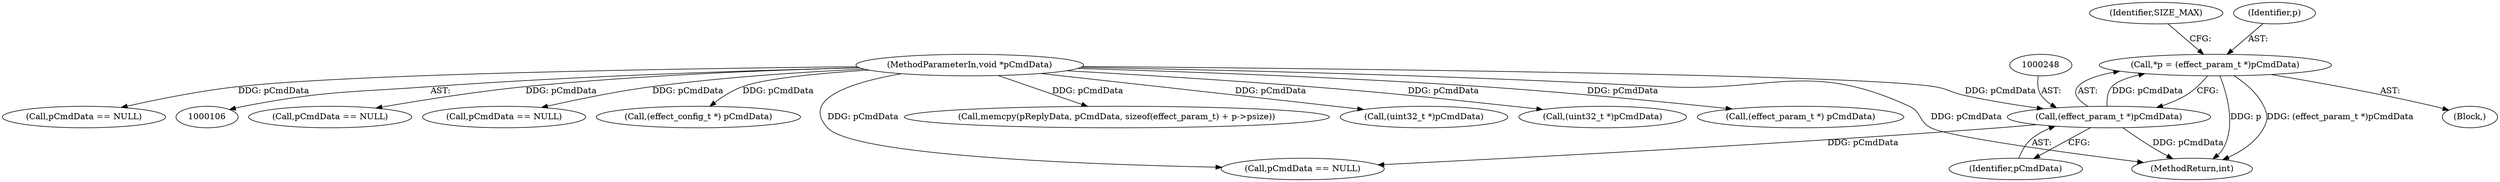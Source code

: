 digraph "0_Android_f490fc335772a9b14e78997486f4a572b0594c04_0@pointer" {
"1000245" [label="(Call,*p = (effect_param_t *)pCmdData)"];
"1000247" [label="(Call,(effect_param_t *)pCmdData)"];
"1000110" [label="(MethodParameterIn,void *pCmdData)"];
"1000169" [label="(Call,pCmdData == NULL)"];
"1000249" [label="(Identifier,pCmdData)"];
"1000270" [label="(Call,pCmdData == NULL)"];
"1000376" [label="(Call,pCmdData == NULL)"];
"1000203" [label="(Call,(effect_config_t *) pCmdData)"];
"1000685" [label="(MethodReturn,int)"];
"1000253" [label="(Identifier,SIZE_MAX)"];
"1000310" [label="(Call,memcpy(pReplyData, pCmdData, sizeof(effect_param_t) + p->psize))"];
"1000606" [label="(Call,(uint32_t *)pCmdData)"];
"1000110" [label="(MethodParameterIn,void *pCmdData)"];
"1000589" [label="(Call,(uint32_t *)pCmdData)"];
"1000247" [label="(Call,(effect_param_t *)pCmdData)"];
"1000245" [label="(Call,*p = (effect_param_t *)pCmdData)"];
"1000409" [label="(Call,(effect_param_t *) pCmdData)"];
"1000243" [label="(Block,)"];
"1000246" [label="(Identifier,p)"];
"1000560" [label="(Call,pCmdData == NULL)"];
"1000245" -> "1000243"  [label="AST: "];
"1000245" -> "1000247"  [label="CFG: "];
"1000246" -> "1000245"  [label="AST: "];
"1000247" -> "1000245"  [label="AST: "];
"1000253" -> "1000245"  [label="CFG: "];
"1000245" -> "1000685"  [label="DDG: p"];
"1000245" -> "1000685"  [label="DDG: (effect_param_t *)pCmdData"];
"1000247" -> "1000245"  [label="DDG: pCmdData"];
"1000247" -> "1000249"  [label="CFG: "];
"1000248" -> "1000247"  [label="AST: "];
"1000249" -> "1000247"  [label="AST: "];
"1000247" -> "1000685"  [label="DDG: pCmdData"];
"1000110" -> "1000247"  [label="DDG: pCmdData"];
"1000247" -> "1000270"  [label="DDG: pCmdData"];
"1000110" -> "1000106"  [label="AST: "];
"1000110" -> "1000685"  [label="DDG: pCmdData"];
"1000110" -> "1000169"  [label="DDG: pCmdData"];
"1000110" -> "1000203"  [label="DDG: pCmdData"];
"1000110" -> "1000270"  [label="DDG: pCmdData"];
"1000110" -> "1000310"  [label="DDG: pCmdData"];
"1000110" -> "1000376"  [label="DDG: pCmdData"];
"1000110" -> "1000409"  [label="DDG: pCmdData"];
"1000110" -> "1000560"  [label="DDG: pCmdData"];
"1000110" -> "1000589"  [label="DDG: pCmdData"];
"1000110" -> "1000606"  [label="DDG: pCmdData"];
}
